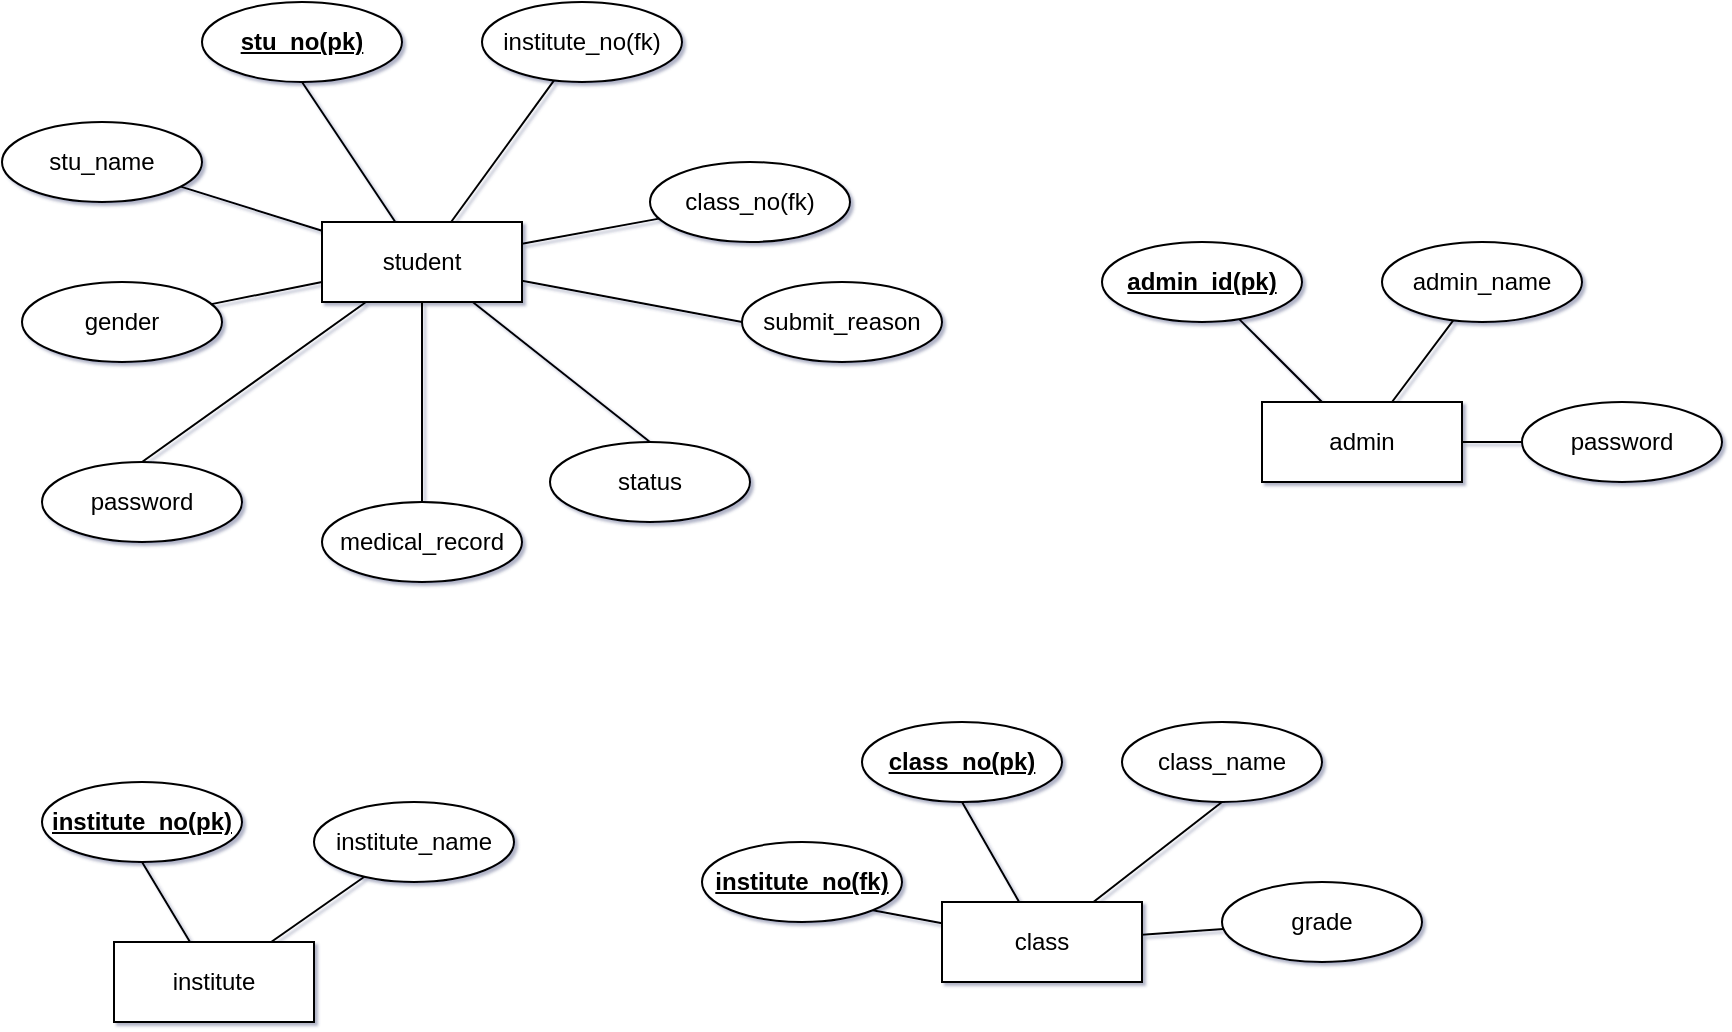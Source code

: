 <mxfile version="13.8.0" type="device"><diagram id="tciQMO1CHuvkYMRqDZja" name="Page-1"><mxGraphModel dx="731" dy="362" grid="1" gridSize="10" guides="1" tooltips="1" connect="1" arrows="1" fold="1" page="1" pageScale="1" pageWidth="827" pageHeight="1169" math="0" shadow="1"><root><mxCell id="0"/><mxCell id="1" parent="0"/><mxCell id="ke61Etn_bDx9PaIpiJT8-12" style="rounded=0;orthogonalLoop=1;jettySize=auto;html=1;entryX=0.5;entryY=1;entryDx=0;entryDy=0;endArrow=none;endFill=0;" edge="1" parent="1" source="ke61Etn_bDx9PaIpiJT8-2" target="ke61Etn_bDx9PaIpiJT8-5"><mxGeometry relative="1" as="geometry"/></mxCell><mxCell id="ke61Etn_bDx9PaIpiJT8-13" style="edgeStyle=none;rounded=0;orthogonalLoop=1;jettySize=auto;html=1;endArrow=none;endFill=0;" edge="1" parent="1" source="ke61Etn_bDx9PaIpiJT8-2" target="ke61Etn_bDx9PaIpiJT8-7"><mxGeometry relative="1" as="geometry"/></mxCell><mxCell id="ke61Etn_bDx9PaIpiJT8-14" style="edgeStyle=none;rounded=0;orthogonalLoop=1;jettySize=auto;html=1;endArrow=none;endFill=0;" edge="1" parent="1" source="ke61Etn_bDx9PaIpiJT8-2" target="ke61Etn_bDx9PaIpiJT8-9"><mxGeometry relative="1" as="geometry"/></mxCell><mxCell id="ke61Etn_bDx9PaIpiJT8-15" style="edgeStyle=none;rounded=0;orthogonalLoop=1;jettySize=auto;html=1;endArrow=none;endFill=0;" edge="1" parent="1" source="ke61Etn_bDx9PaIpiJT8-2" target="ke61Etn_bDx9PaIpiJT8-8"><mxGeometry relative="1" as="geometry"/></mxCell><mxCell id="ke61Etn_bDx9PaIpiJT8-19" style="edgeStyle=none;rounded=0;orthogonalLoop=1;jettySize=auto;html=1;entryX=0.5;entryY=0;entryDx=0;entryDy=0;endArrow=none;endFill=0;" edge="1" parent="1" source="ke61Etn_bDx9PaIpiJT8-2" target="ke61Etn_bDx9PaIpiJT8-18"><mxGeometry relative="1" as="geometry"/></mxCell><mxCell id="ke61Etn_bDx9PaIpiJT8-42" style="edgeStyle=none;rounded=0;orthogonalLoop=1;jettySize=auto;html=1;endArrow=none;endFill=0;" edge="1" parent="1" source="ke61Etn_bDx9PaIpiJT8-2" target="ke61Etn_bDx9PaIpiJT8-39"><mxGeometry relative="1" as="geometry"/></mxCell><mxCell id="ke61Etn_bDx9PaIpiJT8-45" style="edgeStyle=none;rounded=0;orthogonalLoop=1;jettySize=auto;html=1;entryX=0;entryY=0.5;entryDx=0;entryDy=0;endArrow=none;endFill=0;" edge="1" parent="1" source="ke61Etn_bDx9PaIpiJT8-2" target="ke61Etn_bDx9PaIpiJT8-44"><mxGeometry relative="1" as="geometry"/></mxCell><mxCell id="ke61Etn_bDx9PaIpiJT8-47" style="edgeStyle=none;rounded=0;orthogonalLoop=1;jettySize=auto;html=1;entryX=0.5;entryY=0;entryDx=0;entryDy=0;endArrow=none;endFill=0;" edge="1" parent="1" source="ke61Etn_bDx9PaIpiJT8-2" target="ke61Etn_bDx9PaIpiJT8-46"><mxGeometry relative="1" as="geometry"/></mxCell><mxCell id="ke61Etn_bDx9PaIpiJT8-49" style="edgeStyle=none;rounded=0;orthogonalLoop=1;jettySize=auto;html=1;entryX=0.5;entryY=0;entryDx=0;entryDy=0;endArrow=none;endFill=0;" edge="1" parent="1" source="ke61Etn_bDx9PaIpiJT8-2" target="ke61Etn_bDx9PaIpiJT8-48"><mxGeometry relative="1" as="geometry"/></mxCell><mxCell id="ke61Etn_bDx9PaIpiJT8-2" value="student" style="whiteSpace=wrap;html=1;align=center;" vertex="1" parent="1"><mxGeometry x="200" y="250" width="100" height="40" as="geometry"/></mxCell><mxCell id="ke61Etn_bDx9PaIpiJT8-16" style="edgeStyle=none;rounded=0;orthogonalLoop=1;jettySize=auto;html=1;endArrow=none;endFill=0;" edge="1" parent="1" source="ke61Etn_bDx9PaIpiJT8-3" target="ke61Etn_bDx9PaIpiJT8-20"><mxGeometry relative="1" as="geometry"><mxPoint x="674.367" y="299.157" as="targetPoint"/></mxGeometry></mxCell><mxCell id="ke61Etn_bDx9PaIpiJT8-17" style="edgeStyle=none;rounded=0;orthogonalLoop=1;jettySize=auto;html=1;endArrow=none;endFill=0;" edge="1" parent="1" source="ke61Etn_bDx9PaIpiJT8-3" target="ke61Etn_bDx9PaIpiJT8-10"><mxGeometry relative="1" as="geometry"/></mxCell><mxCell id="ke61Etn_bDx9PaIpiJT8-22" style="edgeStyle=none;rounded=0;orthogonalLoop=1;jettySize=auto;html=1;endArrow=none;endFill=0;" edge="1" parent="1" source="ke61Etn_bDx9PaIpiJT8-3" target="ke61Etn_bDx9PaIpiJT8-21"><mxGeometry relative="1" as="geometry"/></mxCell><mxCell id="ke61Etn_bDx9PaIpiJT8-3" value="admin" style="whiteSpace=wrap;html=1;align=center;" vertex="1" parent="1"><mxGeometry x="670" y="340" width="100" height="40" as="geometry"/></mxCell><mxCell id="ke61Etn_bDx9PaIpiJT8-25" style="edgeStyle=none;rounded=0;orthogonalLoop=1;jettySize=auto;html=1;entryX=0.5;entryY=1;entryDx=0;entryDy=0;endArrow=none;endFill=0;" edge="1" parent="1" source="ke61Etn_bDx9PaIpiJT8-4" target="ke61Etn_bDx9PaIpiJT8-24"><mxGeometry relative="1" as="geometry"/></mxCell><mxCell id="ke61Etn_bDx9PaIpiJT8-26" style="edgeStyle=none;rounded=0;orthogonalLoop=1;jettySize=auto;html=1;endArrow=none;endFill=0;" edge="1" parent="1" source="ke61Etn_bDx9PaIpiJT8-4" target="ke61Etn_bDx9PaIpiJT8-23"><mxGeometry relative="1" as="geometry"/></mxCell><mxCell id="ke61Etn_bDx9PaIpiJT8-4" value="institute" style="whiteSpace=wrap;html=1;align=center;" vertex="1" parent="1"><mxGeometry x="96" y="610" width="100" height="40" as="geometry"/></mxCell><mxCell id="ke61Etn_bDx9PaIpiJT8-5" value="&lt;b&gt;stu_no(pk)&lt;/b&gt;" style="ellipse;whiteSpace=wrap;html=1;align=center;fontStyle=4;" vertex="1" parent="1"><mxGeometry x="140" y="140" width="100" height="40" as="geometry"/></mxCell><mxCell id="ke61Etn_bDx9PaIpiJT8-7" value="institute_no(fk)" style="ellipse;whiteSpace=wrap;html=1;align=center;" vertex="1" parent="1"><mxGeometry x="280" y="140" width="100" height="40" as="geometry"/></mxCell><mxCell id="ke61Etn_bDx9PaIpiJT8-8" value="gender" style="ellipse;whiteSpace=wrap;html=1;align=center;" vertex="1" parent="1"><mxGeometry x="50" y="280" width="100" height="40" as="geometry"/></mxCell><mxCell id="ke61Etn_bDx9PaIpiJT8-9" value="stu_name" style="ellipse;whiteSpace=wrap;html=1;align=center;" vertex="1" parent="1"><mxGeometry x="40" y="200" width="100" height="40" as="geometry"/></mxCell><mxCell id="ke61Etn_bDx9PaIpiJT8-10" value="admin_name" style="ellipse;whiteSpace=wrap;html=1;align=center;" vertex="1" parent="1"><mxGeometry x="730" y="260" width="100" height="40" as="geometry"/></mxCell><mxCell id="ke61Etn_bDx9PaIpiJT8-18" value="password" style="ellipse;whiteSpace=wrap;html=1;align=center;" vertex="1" parent="1"><mxGeometry x="60" y="370" width="100" height="40" as="geometry"/></mxCell><mxCell id="ke61Etn_bDx9PaIpiJT8-20" value="&lt;b&gt;admin_id(pk)&lt;/b&gt;" style="ellipse;whiteSpace=wrap;html=1;align=center;fontStyle=4;" vertex="1" parent="1"><mxGeometry x="590" y="260" width="100" height="40" as="geometry"/></mxCell><mxCell id="ke61Etn_bDx9PaIpiJT8-21" value="password" style="ellipse;whiteSpace=wrap;html=1;align=center;" vertex="1" parent="1"><mxGeometry x="800" y="340" width="100" height="40" as="geometry"/></mxCell><mxCell id="ke61Etn_bDx9PaIpiJT8-23" value="institute_name" style="ellipse;whiteSpace=wrap;html=1;align=center;" vertex="1" parent="1"><mxGeometry x="196" y="540" width="100" height="40" as="geometry"/></mxCell><mxCell id="ke61Etn_bDx9PaIpiJT8-24" value="&lt;b&gt;institute_no(pk)&lt;/b&gt;" style="ellipse;whiteSpace=wrap;html=1;align=center;fontStyle=4;" vertex="1" parent="1"><mxGeometry x="60" y="530" width="100" height="40" as="geometry"/></mxCell><mxCell id="ke61Etn_bDx9PaIpiJT8-33" style="edgeStyle=none;rounded=0;orthogonalLoop=1;jettySize=auto;html=1;entryX=0.5;entryY=1;entryDx=0;entryDy=0;endArrow=none;endFill=0;" edge="1" parent="1" source="ke61Etn_bDx9PaIpiJT8-27" target="ke61Etn_bDx9PaIpiJT8-29"><mxGeometry relative="1" as="geometry"/></mxCell><mxCell id="ke61Etn_bDx9PaIpiJT8-34" style="edgeStyle=none;rounded=0;orthogonalLoop=1;jettySize=auto;html=1;entryX=0.5;entryY=1;entryDx=0;entryDy=0;endArrow=none;endFill=0;" edge="1" parent="1" source="ke61Etn_bDx9PaIpiJT8-27" target="ke61Etn_bDx9PaIpiJT8-30"><mxGeometry relative="1" as="geometry"/></mxCell><mxCell id="ke61Etn_bDx9PaIpiJT8-35" style="edgeStyle=none;rounded=0;orthogonalLoop=1;jettySize=auto;html=1;endArrow=none;endFill=0;" edge="1" parent="1" source="ke61Etn_bDx9PaIpiJT8-27" target="ke61Etn_bDx9PaIpiJT8-32"><mxGeometry relative="1" as="geometry"/></mxCell><mxCell id="ke61Etn_bDx9PaIpiJT8-37" style="edgeStyle=none;rounded=0;orthogonalLoop=1;jettySize=auto;html=1;entryX=1;entryY=1;entryDx=0;entryDy=0;endArrow=none;endFill=0;" edge="1" parent="1" source="ke61Etn_bDx9PaIpiJT8-27" target="ke61Etn_bDx9PaIpiJT8-36"><mxGeometry relative="1" as="geometry"/></mxCell><mxCell id="ke61Etn_bDx9PaIpiJT8-27" value="class" style="whiteSpace=wrap;html=1;align=center;" vertex="1" parent="1"><mxGeometry x="510" y="590" width="100" height="40" as="geometry"/></mxCell><mxCell id="ke61Etn_bDx9PaIpiJT8-29" value="&lt;b&gt;class_no(pk)&lt;/b&gt;" style="ellipse;whiteSpace=wrap;html=1;align=center;fontStyle=4;" vertex="1" parent="1"><mxGeometry x="470" y="500" width="100" height="40" as="geometry"/></mxCell><mxCell id="ke61Etn_bDx9PaIpiJT8-30" value="class_name" style="ellipse;whiteSpace=wrap;html=1;align=center;" vertex="1" parent="1"><mxGeometry x="600" y="500" width="100" height="40" as="geometry"/></mxCell><mxCell id="ke61Etn_bDx9PaIpiJT8-32" value="grade" style="ellipse;whiteSpace=wrap;html=1;align=center;" vertex="1" parent="1"><mxGeometry x="650" y="580" width="100" height="40" as="geometry"/></mxCell><mxCell id="ke61Etn_bDx9PaIpiJT8-36" value="&lt;b&gt;institute_no(fk)&lt;/b&gt;" style="ellipse;whiteSpace=wrap;html=1;align=center;fontStyle=4;" vertex="1" parent="1"><mxGeometry x="390" y="560" width="100" height="40" as="geometry"/></mxCell><mxCell id="ke61Etn_bDx9PaIpiJT8-39" value="class_no(fk)" style="ellipse;whiteSpace=wrap;html=1;align=center;" vertex="1" parent="1"><mxGeometry x="364" y="220" width="100" height="40" as="geometry"/></mxCell><mxCell id="ke61Etn_bDx9PaIpiJT8-44" value="submit_reason" style="ellipse;whiteSpace=wrap;html=1;align=center;" vertex="1" parent="1"><mxGeometry x="410" y="280" width="100" height="40" as="geometry"/></mxCell><mxCell id="ke61Etn_bDx9PaIpiJT8-46" value="medical_record" style="ellipse;whiteSpace=wrap;html=1;align=center;" vertex="1" parent="1"><mxGeometry x="200" y="390" width="100" height="40" as="geometry"/></mxCell><mxCell id="ke61Etn_bDx9PaIpiJT8-48" value="status" style="ellipse;whiteSpace=wrap;html=1;align=center;" vertex="1" parent="1"><mxGeometry x="314" y="360" width="100" height="40" as="geometry"/></mxCell></root></mxGraphModel></diagram></mxfile>